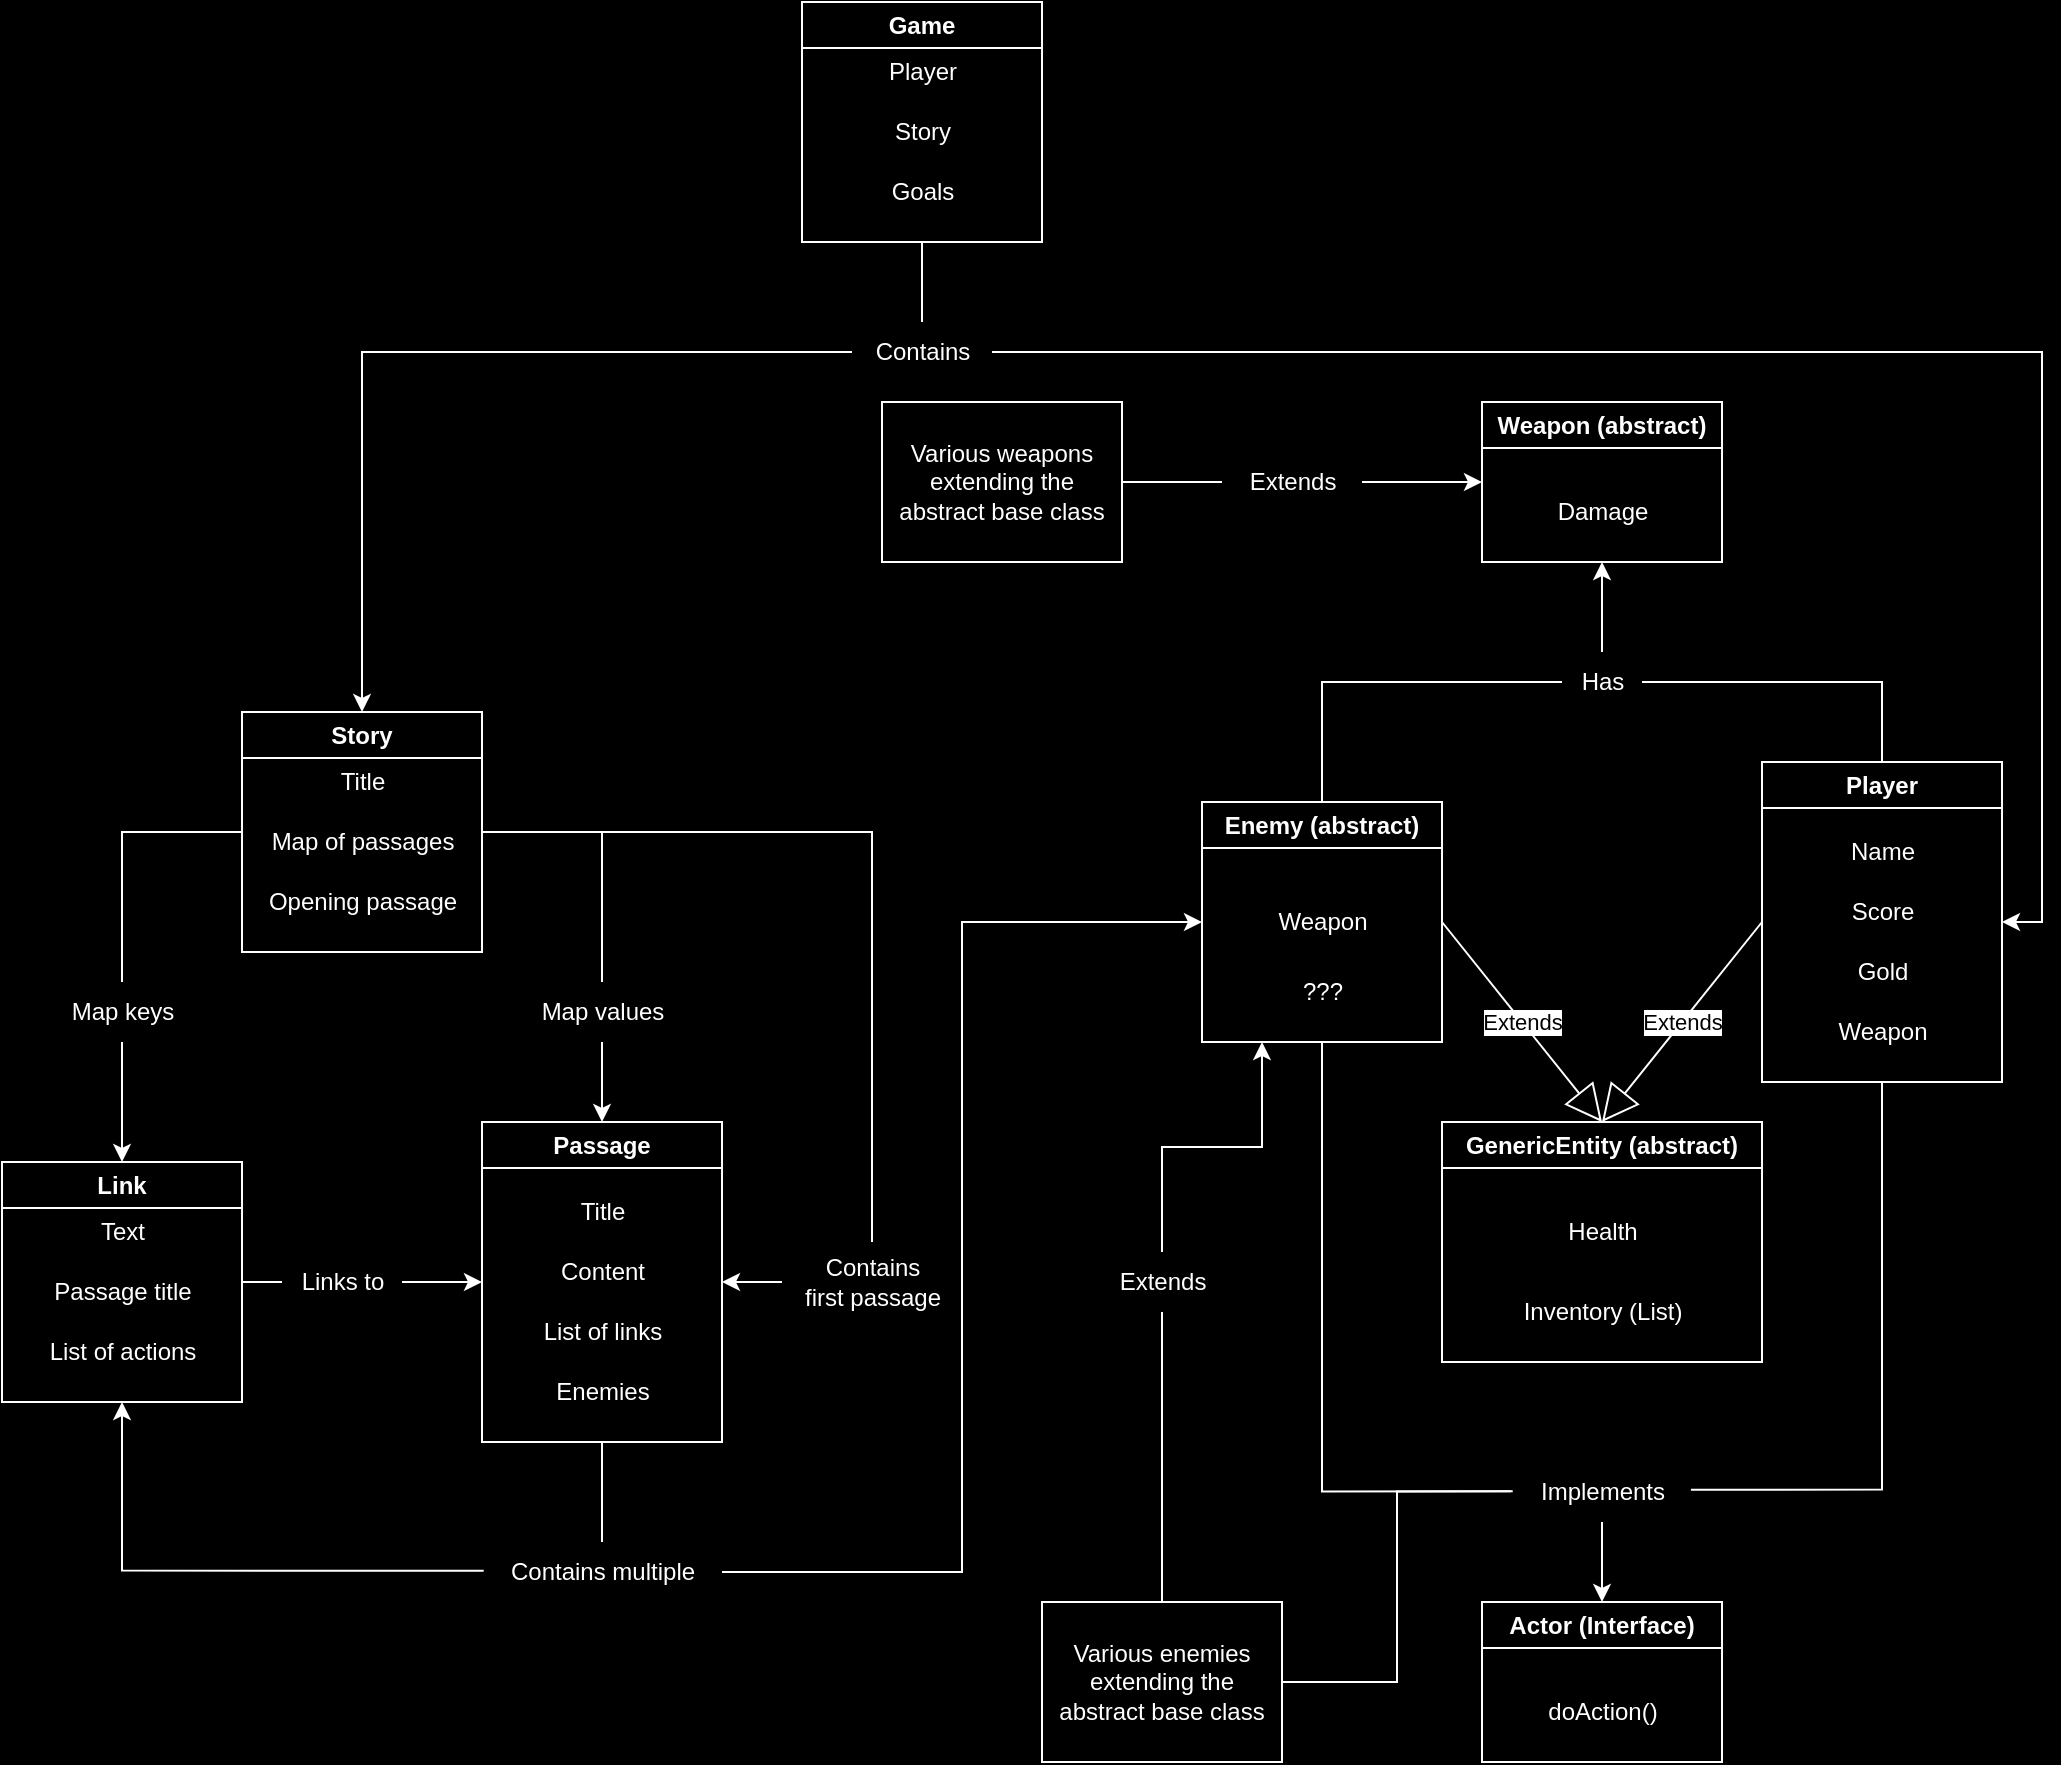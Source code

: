 <mxfile version="20.5.3" type="embed"><diagram id="VQ1ZgqNbtzFpC4DYkh0a" name="Page-1"><mxGraphModel dx="1378" dy="743" grid="1" gridSize="10" guides="1" tooltips="1" connect="1" arrows="1" fold="1" page="1" pageScale="1" pageWidth="1654" pageHeight="2336" background="#000000" math="0" shadow="0"><root><mxCell id="0"/><mxCell id="1" parent="0"/><mxCell id="7" style="edgeStyle=orthogonalEdgeStyle;rounded=0;orthogonalLoop=1;jettySize=auto;html=1;entryX=0;entryY=0.5;entryDx=0;entryDy=0;fontColor=#FFFFFF;strokeColor=#FFFFFF;startArrow=none;" parent="1" source="8" target="3" edge="1"><mxGeometry relative="1" as="geometry"/></mxCell><mxCell id="2" value="&lt;font color=&quot;#ffffff&quot;&gt;Link&lt;/font&gt;" style="swimlane;whiteSpace=wrap;html=1;strokeColor=#FFFFFF;fillColor=#000000;" parent="1" vertex="1"><mxGeometry x="400" y="2020" width="120" height="120" as="geometry"/></mxCell><mxCell id="5" value="Text" style="text;html=1;align=center;verticalAlign=middle;resizable=0;points=[];autosize=1;strokeColor=none;fillColor=none;fontColor=#FFFFFF;" parent="2" vertex="1"><mxGeometry x="35" y="20" width="50" height="30" as="geometry"/></mxCell><mxCell id="6" value="Passage title" style="text;html=1;align=center;verticalAlign=middle;resizable=0;points=[];autosize=1;strokeColor=none;fillColor=none;fontColor=#FFFFFF;" parent="2" vertex="1"><mxGeometry x="15" y="50" width="90" height="30" as="geometry"/></mxCell><mxCell id="4" value="List of actions" style="text;html=1;align=center;verticalAlign=middle;resizable=0;points=[];autosize=1;strokeColor=none;fillColor=none;fontColor=#FFFFFF;" parent="2" vertex="1"><mxGeometry x="10" y="80" width="100" height="30" as="geometry"/></mxCell><mxCell id="19" style="edgeStyle=orthogonalEdgeStyle;rounded=0;orthogonalLoop=1;jettySize=auto;html=1;entryX=0.5;entryY=1;entryDx=0;entryDy=0;strokeColor=#FFFFFF;fontColor=#FFFFFF;exitX=0.007;exitY=0.478;exitDx=0;exitDy=0;startArrow=none;exitPerimeter=0;" parent="1" source="20" target="2" edge="1"><mxGeometry relative="1" as="geometry"><Array as="points"/></mxGeometry></mxCell><mxCell id="3" value="Passage" style="swimlane;whiteSpace=wrap;html=1;strokeColor=#FFFFFF;fontColor=#FFFFFF;fillColor=#000000;" parent="1" vertex="1"><mxGeometry x="640" y="2000" width="120" height="160" as="geometry"/></mxCell><mxCell id="10" value="Title" style="text;html=1;align=center;verticalAlign=middle;resizable=0;points=[];autosize=1;strokeColor=none;fillColor=none;fontColor=#FFFFFF;" parent="3" vertex="1"><mxGeometry x="35" y="30" width="50" height="30" as="geometry"/></mxCell><mxCell id="11" value="Content" style="text;html=1;align=center;verticalAlign=middle;resizable=0;points=[];autosize=1;strokeColor=none;fillColor=none;fontColor=#FFFFFF;" parent="3" vertex="1"><mxGeometry x="25" y="60" width="70" height="30" as="geometry"/></mxCell><mxCell id="12" value="List of links" style="text;html=1;align=center;verticalAlign=middle;resizable=0;points=[];autosize=1;strokeColor=none;fillColor=none;fontColor=#FFFFFF;" parent="3" vertex="1"><mxGeometry x="20" y="90" width="80" height="30" as="geometry"/></mxCell><mxCell id="86" value="Enemies" style="text;html=1;align=center;verticalAlign=middle;resizable=0;points=[];autosize=1;strokeColor=none;fillColor=none;fontColor=#FFFFFF;" parent="3" vertex="1"><mxGeometry x="25" y="120" width="70" height="30" as="geometry"/></mxCell><mxCell id="8" value="Links to" style="text;html=1;align=center;verticalAlign=middle;resizable=0;points=[];autosize=1;strokeColor=none;fillColor=none;fontColor=#FFFFFF;" parent="1" vertex="1"><mxGeometry x="540" y="2065" width="60" height="30" as="geometry"/></mxCell><mxCell id="9" value="" style="edgeStyle=orthogonalEdgeStyle;rounded=0;orthogonalLoop=1;jettySize=auto;html=1;entryX=0;entryY=0.5;entryDx=0;entryDy=0;fontColor=#FFFFFF;strokeColor=#FFFFFF;endArrow=none;" parent="1" source="2" target="8" edge="1"><mxGeometry relative="1" as="geometry"><mxPoint x="495" y="2060" as="sourcePoint"/><mxPoint x="640" y="2060" as="targetPoint"/></mxGeometry></mxCell><mxCell id="26" style="edgeStyle=orthogonalEdgeStyle;rounded=0;orthogonalLoop=1;jettySize=auto;html=1;entryX=0.5;entryY=1;entryDx=0;entryDy=0;strokeColor=#FFFFFF;fontColor=#FFFFFF;endArrow=none;endFill=0;" parent="1" source="20" target="3" edge="1"><mxGeometry relative="1" as="geometry"/></mxCell><mxCell id="87" style="edgeStyle=orthogonalEdgeStyle;rounded=0;orthogonalLoop=1;jettySize=auto;html=1;entryX=0;entryY=0.5;entryDx=0;entryDy=0;strokeColor=#FFFFFF;fontColor=#FFFFFF;endArrow=classic;endFill=1;" parent="1" source="20" target="57" edge="1"><mxGeometry relative="1" as="geometry"/></mxCell><mxCell id="20" value="Contains multiple" style="text;html=1;align=center;verticalAlign=middle;resizable=0;points=[];autosize=1;strokeColor=none;fillColor=none;fontColor=#FFFFFF;" parent="1" vertex="1"><mxGeometry x="640" y="2210" width="120" height="30" as="geometry"/></mxCell><mxCell id="39" style="edgeStyle=orthogonalEdgeStyle;rounded=0;orthogonalLoop=1;jettySize=auto;html=1;entryX=0.5;entryY=0;entryDx=0;entryDy=0;strokeColor=#FFFFFF;fontColor=#FFFFFF;endArrow=classic;endFill=1;startArrow=none;" parent="1" source="40" target="2" edge="1"><mxGeometry relative="1" as="geometry"/></mxCell><mxCell id="50" style="edgeStyle=orthogonalEdgeStyle;rounded=0;orthogonalLoop=1;jettySize=auto;html=1;entryX=1;entryY=0.5;entryDx=0;entryDy=0;strokeColor=#FFFFFF;fontColor=#FFFFFF;endArrow=classic;endFill=1;startArrow=none;" parent="1" source="51" target="3" edge="1"><mxGeometry relative="1" as="geometry"/></mxCell><mxCell id="34" value="Story" style="swimlane;whiteSpace=wrap;html=1;strokeColor=#FFFFFF;fontColor=#FFFFFF;fillColor=#000000;" parent="1" vertex="1"><mxGeometry x="520" y="1795" width="120" height="120" as="geometry"/></mxCell><mxCell id="35" value="Title" style="text;html=1;align=center;verticalAlign=middle;resizable=0;points=[];autosize=1;strokeColor=none;fillColor=none;fontColor=#FFFFFF;" parent="34" vertex="1"><mxGeometry x="35" y="20" width="50" height="30" as="geometry"/></mxCell><mxCell id="36" value="Map of passages" style="text;html=1;align=center;verticalAlign=middle;resizable=0;points=[];autosize=1;strokeColor=none;fillColor=none;fontColor=#FFFFFF;" parent="34" vertex="1"><mxGeometry x="5" y="50" width="110" height="30" as="geometry"/></mxCell><mxCell id="37" value="Opening passage" style="text;html=1;align=center;verticalAlign=middle;resizable=0;points=[];autosize=1;strokeColor=none;fillColor=none;fontColor=#FFFFFF;" parent="34" vertex="1"><mxGeometry y="80" width="120" height="30" as="geometry"/></mxCell><mxCell id="40" value="Map keys" style="text;html=1;align=center;verticalAlign=middle;resizable=0;points=[];autosize=1;strokeColor=none;fillColor=none;fontColor=#FFFFFF;" parent="1" vertex="1"><mxGeometry x="425" y="1930" width="70" height="30" as="geometry"/></mxCell><mxCell id="41" value="" style="edgeStyle=orthogonalEdgeStyle;rounded=0;orthogonalLoop=1;jettySize=auto;html=1;entryX=0.5;entryY=0;entryDx=0;entryDy=0;strokeColor=#FFFFFF;fontColor=#FFFFFF;endArrow=none;endFill=1;" parent="1" source="34" target="40" edge="1"><mxGeometry relative="1" as="geometry"><mxPoint x="500" y="1730" as="sourcePoint"/><mxPoint x="427.5" y="2000" as="targetPoint"/></mxGeometry></mxCell><mxCell id="42" style="edgeStyle=orthogonalEdgeStyle;rounded=0;orthogonalLoop=1;jettySize=auto;html=1;strokeColor=#FFFFFF;fontColor=#FFFFFF;endArrow=classic;endFill=1;startArrow=none;" parent="1" source="43" target="3" edge="1"><mxGeometry relative="1" as="geometry"/></mxCell><mxCell id="43" value="Map values" style="text;html=1;align=center;verticalAlign=middle;resizable=0;points=[];autosize=1;strokeColor=none;fillColor=none;fontColor=#FFFFFF;" parent="1" vertex="1"><mxGeometry x="660" y="1930" width="80" height="30" as="geometry"/></mxCell><mxCell id="44" value="" style="edgeStyle=orthogonalEdgeStyle;rounded=0;orthogonalLoop=1;jettySize=auto;html=1;strokeColor=#FFFFFF;fontColor=#FFFFFF;endArrow=none;endFill=1;exitX=1;exitY=0.5;exitDx=0;exitDy=0;" parent="1" source="34" target="43" edge="1"><mxGeometry relative="1" as="geometry"><mxPoint x="680" y="1710" as="sourcePoint"/><mxPoint x="700" y="2000" as="targetPoint"/></mxGeometry></mxCell><mxCell id="51" value="Contains&lt;br&gt;first passage" style="text;html=1;align=center;verticalAlign=middle;resizable=0;points=[];autosize=1;strokeColor=none;fillColor=none;fontColor=#FFFFFF;" parent="1" vertex="1"><mxGeometry x="790" y="2060" width="90" height="40" as="geometry"/></mxCell><mxCell id="52" value="" style="edgeStyle=orthogonalEdgeStyle;rounded=0;orthogonalLoop=1;jettySize=auto;html=1;strokeColor=#FFFFFF;fontColor=#FFFFFF;endArrow=none;endFill=1;" parent="1" source="34" target="51" edge="1"><mxGeometry relative="1" as="geometry"><mxPoint x="620" y="1730" as="sourcePoint"/><mxPoint x="760" y="2060" as="targetPoint"/></mxGeometry></mxCell><mxCell id="54" value="GenericEntity (abstract)" style="swimlane;whiteSpace=wrap;html=1;strokeColor=#FFFFFF;fontColor=#FFFFFF;fillColor=#000000;" parent="1" vertex="1"><mxGeometry x="1120" y="2000" width="160" height="120" as="geometry"/></mxCell><mxCell id="55" value="Health" style="text;html=1;align=center;verticalAlign=middle;resizable=0;points=[];autosize=1;strokeColor=none;fillColor=none;fontColor=#FFFFFF;" parent="54" vertex="1"><mxGeometry x="50" y="40" width="60" height="30" as="geometry"/></mxCell><mxCell id="58" value="Inventory (List)" style="text;html=1;align=center;verticalAlign=middle;resizable=0;points=[];autosize=1;strokeColor=none;fillColor=none;fontColor=#FFFFFF;" parent="54" vertex="1"><mxGeometry x="30" y="80" width="100" height="30" as="geometry"/></mxCell><mxCell id="80" style="edgeStyle=orthogonalEdgeStyle;rounded=0;orthogonalLoop=1;jettySize=auto;html=1;strokeColor=#FFFFFF;fontColor=#FFFFFF;endArrow=none;endFill=0;exitX=0.5;exitY=1;exitDx=0;exitDy=0;entryX=0.994;entryY=0.461;entryDx=0;entryDy=0;entryPerimeter=0;" parent="1" source="56" target="79" edge="1"><mxGeometry relative="1" as="geometry"><mxPoint x="1290" y="2160" as="targetPoint"/></mxGeometry></mxCell><mxCell id="56" value="Player&lt;br&gt;" style="swimlane;whiteSpace=wrap;html=1;strokeColor=#FFFFFF;fontColor=#FFFFFF;fillColor=#000000;" parent="1" vertex="1"><mxGeometry x="1280" y="1820" width="120" height="160" as="geometry"/></mxCell><mxCell id="63" value="Name" style="text;html=1;align=center;verticalAlign=middle;resizable=0;points=[];autosize=1;strokeColor=none;fillColor=none;fontColor=#FFFFFF;" parent="56" vertex="1"><mxGeometry x="30" y="30" width="60" height="30" as="geometry"/></mxCell><mxCell id="64" value="Score" style="text;html=1;align=center;verticalAlign=middle;resizable=0;points=[];autosize=1;strokeColor=none;fillColor=none;fontColor=#FFFFFF;" parent="56" vertex="1"><mxGeometry x="35" y="60" width="50" height="30" as="geometry"/></mxCell><mxCell id="65" value="Gold" style="text;html=1;align=center;verticalAlign=middle;resizable=0;points=[];autosize=1;strokeColor=none;fillColor=none;fontColor=#FFFFFF;" parent="56" vertex="1"><mxGeometry x="35" y="90" width="50" height="30" as="geometry"/></mxCell><mxCell id="135" value="Weapon" style="text;html=1;align=center;verticalAlign=middle;resizable=0;points=[];autosize=1;strokeColor=none;fillColor=none;fontColor=#FFFFFF;" parent="56" vertex="1"><mxGeometry x="25" y="120" width="70" height="30" as="geometry"/></mxCell><mxCell id="81" style="edgeStyle=orthogonalEdgeStyle;rounded=0;orthogonalLoop=1;jettySize=auto;html=1;strokeColor=#FFFFFF;fontColor=#FFFFFF;endArrow=none;endFill=0;exitX=0.5;exitY=1;exitDx=0;exitDy=0;entryX=0.004;entryY=0.489;entryDx=0;entryDy=0;entryPerimeter=0;" parent="1" source="57" target="79" edge="1"><mxGeometry relative="1" as="geometry"><mxPoint x="1110" y="2170" as="targetPoint"/></mxGeometry></mxCell><mxCell id="57" value="Enemy (abstract)" style="swimlane;whiteSpace=wrap;html=1;strokeColor=#FFFFFF;fontColor=#FFFFFF;fillColor=#000000;" parent="1" vertex="1"><mxGeometry x="1000" y="1840" width="120" height="120" as="geometry"/></mxCell><mxCell id="60" value="???" style="text;html=1;align=center;verticalAlign=middle;resizable=0;points=[];autosize=1;strokeColor=none;fillColor=none;fontColor=#FFFFFF;" parent="57" vertex="1"><mxGeometry x="40" y="80" width="40" height="30" as="geometry"/></mxCell><mxCell id="136" value="Weapon" style="text;html=1;align=center;verticalAlign=middle;resizable=0;points=[];autosize=1;strokeColor=none;fillColor=none;fontColor=#FFFFFF;" parent="57" vertex="1"><mxGeometry x="25" y="45" width="70" height="30" as="geometry"/></mxCell><mxCell id="61" value="Actor (Interface)" style="swimlane;whiteSpace=wrap;html=1;strokeColor=#FFFFFF;fontColor=#FFFFFF;fillColor=#000000;" parent="1" vertex="1"><mxGeometry x="1140" y="2240" width="120" height="80" as="geometry"/></mxCell><mxCell id="62" value="doAction()" style="text;html=1;align=center;verticalAlign=middle;resizable=0;points=[];autosize=1;strokeColor=none;fillColor=none;fontColor=#FFFFFF;" parent="61" vertex="1"><mxGeometry x="20" y="40" width="80" height="30" as="geometry"/></mxCell><mxCell id="82" style="edgeStyle=orthogonalEdgeStyle;rounded=0;orthogonalLoop=1;jettySize=auto;html=1;entryX=0.5;entryY=0;entryDx=0;entryDy=0;strokeColor=#FFFFFF;fontColor=#FFFFFF;endArrow=classic;endFill=1;" parent="1" source="79" target="61" edge="1"><mxGeometry relative="1" as="geometry"/></mxCell><mxCell id="79" value="Implements" style="text;html=1;align=center;verticalAlign=middle;resizable=0;points=[];autosize=1;strokeColor=none;fillColor=none;fontColor=#FFFFFF;" parent="1" vertex="1"><mxGeometry x="1155" y="2170" width="90" height="30" as="geometry"/></mxCell><mxCell id="88" value="Weapon (abstract)" style="swimlane;whiteSpace=wrap;html=1;strokeColor=#FFFFFF;fontColor=#FFFFFF;fillColor=#000000;" parent="1" vertex="1"><mxGeometry x="1140" y="1640" width="120" height="80" as="geometry"/></mxCell><mxCell id="89" value="Damage" style="text;html=1;align=center;verticalAlign=middle;resizable=0;points=[];autosize=1;strokeColor=none;fillColor=none;fontColor=#FFFFFF;" parent="88" vertex="1"><mxGeometry x="25" y="40" width="70" height="30" as="geometry"/></mxCell><mxCell id="95" style="edgeStyle=orthogonalEdgeStyle;rounded=0;orthogonalLoop=1;jettySize=auto;html=1;entryX=0.25;entryY=1;entryDx=0;entryDy=0;strokeColor=#FFFFFF;fontColor=#FFFFFF;endArrow=classic;endFill=1;startArrow=none;" parent="1" source="96" target="57" edge="1"><mxGeometry relative="1" as="geometry"/></mxCell><mxCell id="100" style="edgeStyle=orthogonalEdgeStyle;rounded=0;orthogonalLoop=1;jettySize=auto;html=1;entryX=-0.006;entryY=0.489;entryDx=0;entryDy=0;entryPerimeter=0;strokeColor=#FFFFFF;fontColor=#FFFFFF;endArrow=none;endFill=0;" parent="1" source="94" target="79" edge="1"><mxGeometry relative="1" as="geometry"/></mxCell><mxCell id="94" value="Various enemies extending the abstract base class" style="rounded=0;whiteSpace=wrap;html=1;strokeColor=#FFFFFF;fontColor=#FFFFFF;fillColor=#000000;" parent="1" vertex="1"><mxGeometry x="920" y="2240" width="120" height="80" as="geometry"/></mxCell><mxCell id="96" value="Extends" style="text;html=1;align=center;verticalAlign=middle;resizable=0;points=[];autosize=1;strokeColor=none;fillColor=none;fontColor=#FFFFFF;" parent="1" vertex="1"><mxGeometry x="945" y="2065" width="70" height="30" as="geometry"/></mxCell><mxCell id="98" value="" style="edgeStyle=orthogonalEdgeStyle;rounded=0;orthogonalLoop=1;jettySize=auto;html=1;entryX=0.5;entryY=1;entryDx=0;entryDy=0;strokeColor=#FFFFFF;fontColor=#FFFFFF;endArrow=none;endFill=1;entryPerimeter=0;" parent="1" source="94" target="96" edge="1"><mxGeometry relative="1" as="geometry"><mxPoint x="980" y="2240" as="sourcePoint"/><mxPoint x="1030" y="1940" as="targetPoint"/></mxGeometry></mxCell><mxCell id="120" style="edgeStyle=orthogonalEdgeStyle;rounded=0;orthogonalLoop=1;jettySize=auto;html=1;entryX=0;entryY=0.5;entryDx=0;entryDy=0;strokeColor=#FFFFFF;fontColor=#FFFFFF;endArrow=classic;endFill=1;startArrow=none;" parent="1" source="121" target="88" edge="1"><mxGeometry relative="1" as="geometry"/></mxCell><mxCell id="101" value="Various weapons extending the abstract base class" style="rounded=0;whiteSpace=wrap;html=1;strokeColor=#FFFFFF;fontColor=#FFFFFF;fillColor=#000000;" parent="1" vertex="1"><mxGeometry x="840" y="1640" width="120" height="80" as="geometry"/></mxCell><mxCell id="107" style="edgeStyle=orthogonalEdgeStyle;rounded=0;orthogonalLoop=1;jettySize=auto;html=1;strokeColor=#FFFFFF;fontColor=#FFFFFF;endArrow=none;endFill=0;" parent="1" source="106" target="57" edge="1"><mxGeometry relative="1" as="geometry"/></mxCell><mxCell id="108" style="edgeStyle=orthogonalEdgeStyle;rounded=0;orthogonalLoop=1;jettySize=auto;html=1;entryX=0.5;entryY=0;entryDx=0;entryDy=0;strokeColor=#FFFFFF;fontColor=#FFFFFF;endArrow=none;endFill=0;" parent="1" source="106" target="56" edge="1"><mxGeometry relative="1" as="geometry"/></mxCell><mxCell id="109" style="edgeStyle=orthogonalEdgeStyle;rounded=0;orthogonalLoop=1;jettySize=auto;html=1;entryX=0.5;entryY=1;entryDx=0;entryDy=0;strokeColor=#FFFFFF;fontColor=#FFFFFF;endArrow=classic;endFill=1;" parent="1" source="106" target="88" edge="1"><mxGeometry relative="1" as="geometry"/></mxCell><mxCell id="106" value="Has" style="text;html=1;align=center;verticalAlign=middle;resizable=0;points=[];autosize=1;strokeColor=none;fillColor=none;fontColor=#FFFFFF;" parent="1" vertex="1"><mxGeometry x="1180" y="1765" width="40" height="30" as="geometry"/></mxCell><mxCell id="116" value="Game" style="swimlane;whiteSpace=wrap;html=1;strokeColor=#FFFFFF;fontColor=#FFFFFF;fillColor=#000000;" parent="1" vertex="1"><mxGeometry x="800" y="1440" width="120" height="120" as="geometry"/></mxCell><mxCell id="117" value="Player" style="text;html=1;align=center;verticalAlign=middle;resizable=0;points=[];autosize=1;strokeColor=none;fillColor=none;fontColor=#FFFFFF;" parent="116" vertex="1"><mxGeometry x="30" y="20" width="60" height="30" as="geometry"/></mxCell><mxCell id="118" value="Story" style="text;html=1;align=center;verticalAlign=middle;resizable=0;points=[];autosize=1;strokeColor=none;fillColor=none;fontColor=#FFFFFF;" parent="116" vertex="1"><mxGeometry x="35" y="50" width="50" height="30" as="geometry"/></mxCell><mxCell id="119" value="Goals" style="text;html=1;align=center;verticalAlign=middle;resizable=0;points=[];autosize=1;strokeColor=none;fillColor=none;fontColor=#FFFFFF;" parent="116" vertex="1"><mxGeometry x="35" y="80" width="50" height="30" as="geometry"/></mxCell><mxCell id="121" value="Extends" style="text;html=1;align=center;verticalAlign=middle;resizable=0;points=[];autosize=1;strokeColor=none;fillColor=none;fontColor=#FFFFFF;" parent="1" vertex="1"><mxGeometry x="1010" y="1665" width="70" height="30" as="geometry"/></mxCell><mxCell id="122" value="" style="edgeStyle=orthogonalEdgeStyle;rounded=0;orthogonalLoop=1;jettySize=auto;html=1;entryX=0;entryY=0.5;entryDx=0;entryDy=0;strokeColor=#FFFFFF;fontColor=#FFFFFF;endArrow=none;endFill=1;" parent="1" source="101" target="121" edge="1"><mxGeometry relative="1" as="geometry"><mxPoint x="960" y="1720" as="sourcePoint"/><mxPoint x="1140" y="1720" as="targetPoint"/></mxGeometry></mxCell><mxCell id="132" style="edgeStyle=orthogonalEdgeStyle;rounded=0;orthogonalLoop=1;jettySize=auto;html=1;strokeColor=#FFFFFF;fontColor=#FFFFFF;endArrow=classic;endFill=1;" parent="1" source="123" target="34" edge="1"><mxGeometry relative="1" as="geometry"/></mxCell><mxCell id="134" style="edgeStyle=orthogonalEdgeStyle;rounded=0;orthogonalLoop=1;jettySize=auto;html=1;entryX=1;entryY=0.5;entryDx=0;entryDy=0;strokeColor=#FFFFFF;fontColor=#FFFFFF;endArrow=classic;endFill=1;" parent="1" source="123" target="56" edge="1"><mxGeometry relative="1" as="geometry"/></mxCell><mxCell id="123" value="Contains" style="text;html=1;align=center;verticalAlign=middle;resizable=0;points=[];autosize=1;strokeColor=none;fillColor=none;fontColor=#FFFFFF;" parent="1" vertex="1"><mxGeometry x="825" y="1600" width="70" height="30" as="geometry"/></mxCell><mxCell id="131" value="" style="edgeStyle=orthogonalEdgeStyle;rounded=0;orthogonalLoop=1;jettySize=auto;html=1;entryX=0.5;entryY=0;entryDx=0;entryDy=0;strokeColor=#FFFFFF;fontColor=#FFFFFF;endArrow=none;endFill=1;exitX=0.5;exitY=1;exitDx=0;exitDy=0;" parent="1" source="116" target="123" edge="1"><mxGeometry relative="1" as="geometry"><mxPoint x="860" y="1560" as="sourcePoint"/><mxPoint x="580" y="1795" as="targetPoint"/></mxGeometry></mxCell><mxCell id="138" value="Extends" style="endArrow=block;endSize=16;endFill=0;html=1;rounded=0;entryX=0.5;entryY=0;entryDx=0;entryDy=0;exitX=1;exitY=0.5;exitDx=0;exitDy=0;strokeColor=#FFFFFF;" edge="1" parent="1" source="57" target="54"><mxGeometry width="160" relative="1" as="geometry"><mxPoint x="1110" y="1899.66" as="sourcePoint"/><mxPoint x="1270" y="1899.66" as="targetPoint"/></mxGeometry></mxCell><mxCell id="139" value="Extends" style="endArrow=block;endSize=16;endFill=0;html=1;rounded=0;exitX=0;exitY=0.5;exitDx=0;exitDy=0;strokeColor=#FFFFFF;" edge="1" parent="1" source="56"><mxGeometry width="160" relative="1" as="geometry"><mxPoint x="1170" y="1860" as="sourcePoint"/><mxPoint x="1200" y="2000" as="targetPoint"/></mxGeometry></mxCell></root></mxGraphModel></diagram></mxfile>